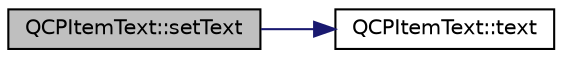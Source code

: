digraph "QCPItemText::setText"
{
 // LATEX_PDF_SIZE
  edge [fontname="Helvetica",fontsize="10",labelfontname="Helvetica",labelfontsize="10"];
  node [fontname="Helvetica",fontsize="10",shape=record];
  rankdir="LR";
  Node1 [label="QCPItemText::setText",height=0.2,width=0.4,color="black", fillcolor="grey75", style="filled", fontcolor="black",tooltip=" "];
  Node1 -> Node2 [color="midnightblue",fontsize="10",style="solid",fontname="Helvetica"];
  Node2 [label="QCPItemText::text",height=0.2,width=0.4,color="black", fillcolor="white", style="filled",URL="$classQCPItemText.html#ad71c9e83ee3556d9d617eca854e8eb18",tooltip=" "];
}
